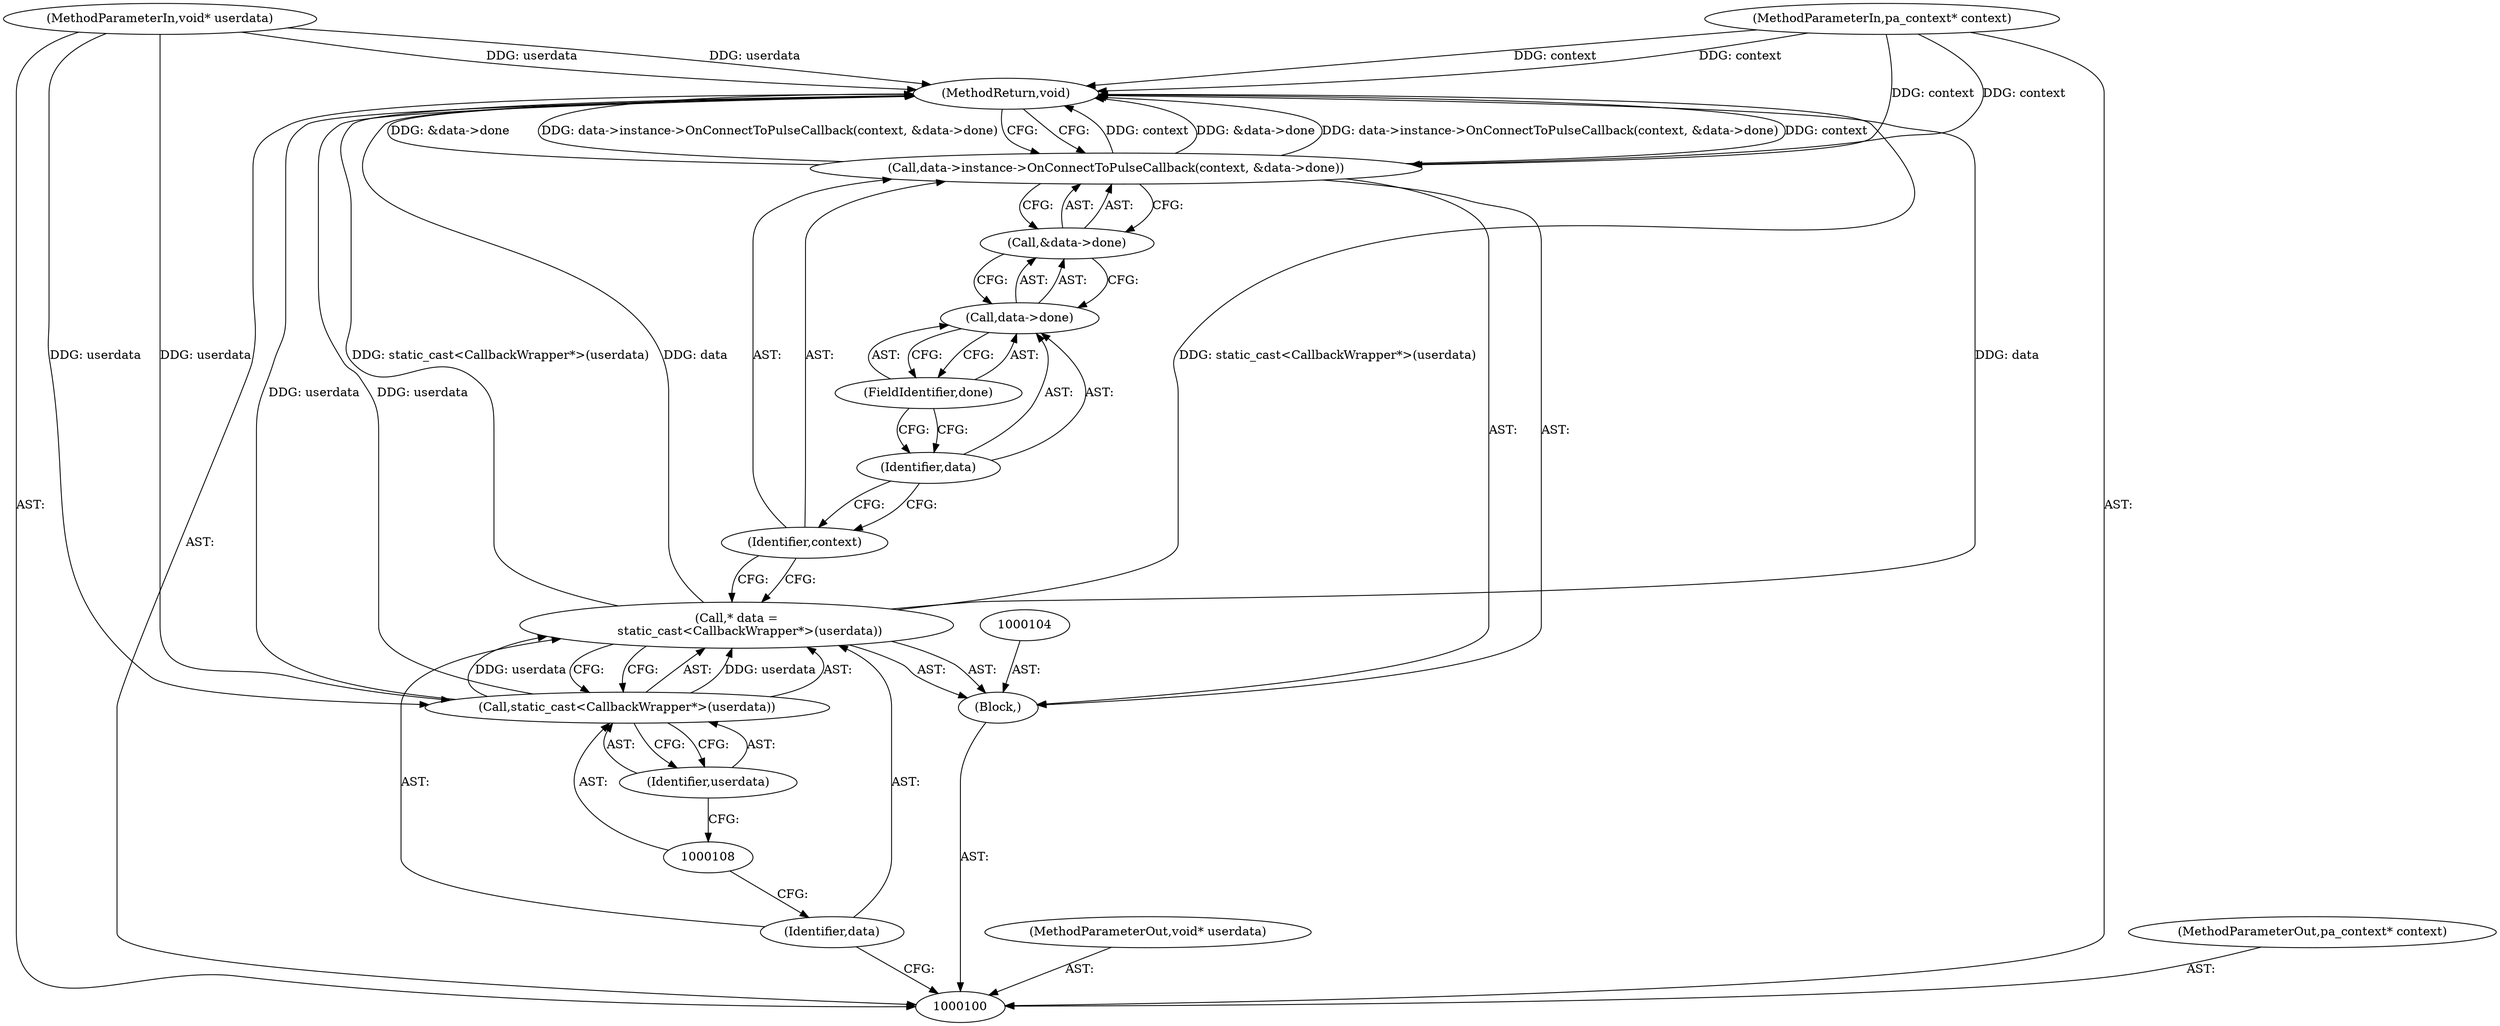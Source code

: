 digraph "0_Chrome_51dfe5e3b332bcea02fb4d4c7493ae841106dd9b_9" {
"1000116" [label="(MethodReturn,void)"];
"1000102" [label="(MethodParameterIn,void* userdata)"];
"1000147" [label="(MethodParameterOut,void* userdata)"];
"1000103" [label="(Block,)"];
"1000101" [label="(MethodParameterIn,pa_context* context)"];
"1000146" [label="(MethodParameterOut,pa_context* context)"];
"1000105" [label="(Call,* data =\n       static_cast<CallbackWrapper*>(userdata))"];
"1000106" [label="(Identifier,data)"];
"1000109" [label="(Identifier,userdata)"];
"1000107" [label="(Call,static_cast<CallbackWrapper*>(userdata))"];
"1000110" [label="(Call,data->instance->OnConnectToPulseCallback(context, &data->done))"];
"1000111" [label="(Identifier,context)"];
"1000112" [label="(Call,&data->done)"];
"1000113" [label="(Call,data->done)"];
"1000114" [label="(Identifier,data)"];
"1000115" [label="(FieldIdentifier,done)"];
"1000116" -> "1000100"  [label="AST: "];
"1000116" -> "1000110"  [label="CFG: "];
"1000105" -> "1000116"  [label="DDG: static_cast<CallbackWrapper*>(userdata)"];
"1000105" -> "1000116"  [label="DDG: data"];
"1000110" -> "1000116"  [label="DDG: context"];
"1000110" -> "1000116"  [label="DDG: &data->done"];
"1000110" -> "1000116"  [label="DDG: data->instance->OnConnectToPulseCallback(context, &data->done)"];
"1000102" -> "1000116"  [label="DDG: userdata"];
"1000101" -> "1000116"  [label="DDG: context"];
"1000107" -> "1000116"  [label="DDG: userdata"];
"1000102" -> "1000100"  [label="AST: "];
"1000102" -> "1000116"  [label="DDG: userdata"];
"1000102" -> "1000107"  [label="DDG: userdata"];
"1000147" -> "1000100"  [label="AST: "];
"1000103" -> "1000100"  [label="AST: "];
"1000104" -> "1000103"  [label="AST: "];
"1000105" -> "1000103"  [label="AST: "];
"1000110" -> "1000103"  [label="AST: "];
"1000101" -> "1000100"  [label="AST: "];
"1000101" -> "1000116"  [label="DDG: context"];
"1000101" -> "1000110"  [label="DDG: context"];
"1000146" -> "1000100"  [label="AST: "];
"1000105" -> "1000103"  [label="AST: "];
"1000105" -> "1000107"  [label="CFG: "];
"1000106" -> "1000105"  [label="AST: "];
"1000107" -> "1000105"  [label="AST: "];
"1000111" -> "1000105"  [label="CFG: "];
"1000105" -> "1000116"  [label="DDG: static_cast<CallbackWrapper*>(userdata)"];
"1000105" -> "1000116"  [label="DDG: data"];
"1000107" -> "1000105"  [label="DDG: userdata"];
"1000106" -> "1000105"  [label="AST: "];
"1000106" -> "1000100"  [label="CFG: "];
"1000108" -> "1000106"  [label="CFG: "];
"1000109" -> "1000107"  [label="AST: "];
"1000109" -> "1000108"  [label="CFG: "];
"1000107" -> "1000109"  [label="CFG: "];
"1000107" -> "1000105"  [label="AST: "];
"1000107" -> "1000109"  [label="CFG: "];
"1000108" -> "1000107"  [label="AST: "];
"1000109" -> "1000107"  [label="AST: "];
"1000105" -> "1000107"  [label="CFG: "];
"1000107" -> "1000116"  [label="DDG: userdata"];
"1000107" -> "1000105"  [label="DDG: userdata"];
"1000102" -> "1000107"  [label="DDG: userdata"];
"1000110" -> "1000103"  [label="AST: "];
"1000110" -> "1000112"  [label="CFG: "];
"1000111" -> "1000110"  [label="AST: "];
"1000112" -> "1000110"  [label="AST: "];
"1000116" -> "1000110"  [label="CFG: "];
"1000110" -> "1000116"  [label="DDG: context"];
"1000110" -> "1000116"  [label="DDG: &data->done"];
"1000110" -> "1000116"  [label="DDG: data->instance->OnConnectToPulseCallback(context, &data->done)"];
"1000101" -> "1000110"  [label="DDG: context"];
"1000111" -> "1000110"  [label="AST: "];
"1000111" -> "1000105"  [label="CFG: "];
"1000114" -> "1000111"  [label="CFG: "];
"1000112" -> "1000110"  [label="AST: "];
"1000112" -> "1000113"  [label="CFG: "];
"1000113" -> "1000112"  [label="AST: "];
"1000110" -> "1000112"  [label="CFG: "];
"1000113" -> "1000112"  [label="AST: "];
"1000113" -> "1000115"  [label="CFG: "];
"1000114" -> "1000113"  [label="AST: "];
"1000115" -> "1000113"  [label="AST: "];
"1000112" -> "1000113"  [label="CFG: "];
"1000114" -> "1000113"  [label="AST: "];
"1000114" -> "1000111"  [label="CFG: "];
"1000115" -> "1000114"  [label="CFG: "];
"1000115" -> "1000113"  [label="AST: "];
"1000115" -> "1000114"  [label="CFG: "];
"1000113" -> "1000115"  [label="CFG: "];
}
